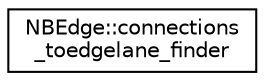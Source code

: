 digraph "Graphical Class Hierarchy"
{
  edge [fontname="Helvetica",fontsize="10",labelfontname="Helvetica",labelfontsize="10"];
  node [fontname="Helvetica",fontsize="10",shape=record];
  rankdir="LR";
  Node0 [label="NBEdge::connections\l_toedgelane_finder",height=0.2,width=0.4,color="black", fillcolor="white", style="filled",URL="$d9/d0b/class_n_b_edge_1_1connections__toedgelane__finder.html"];
}
